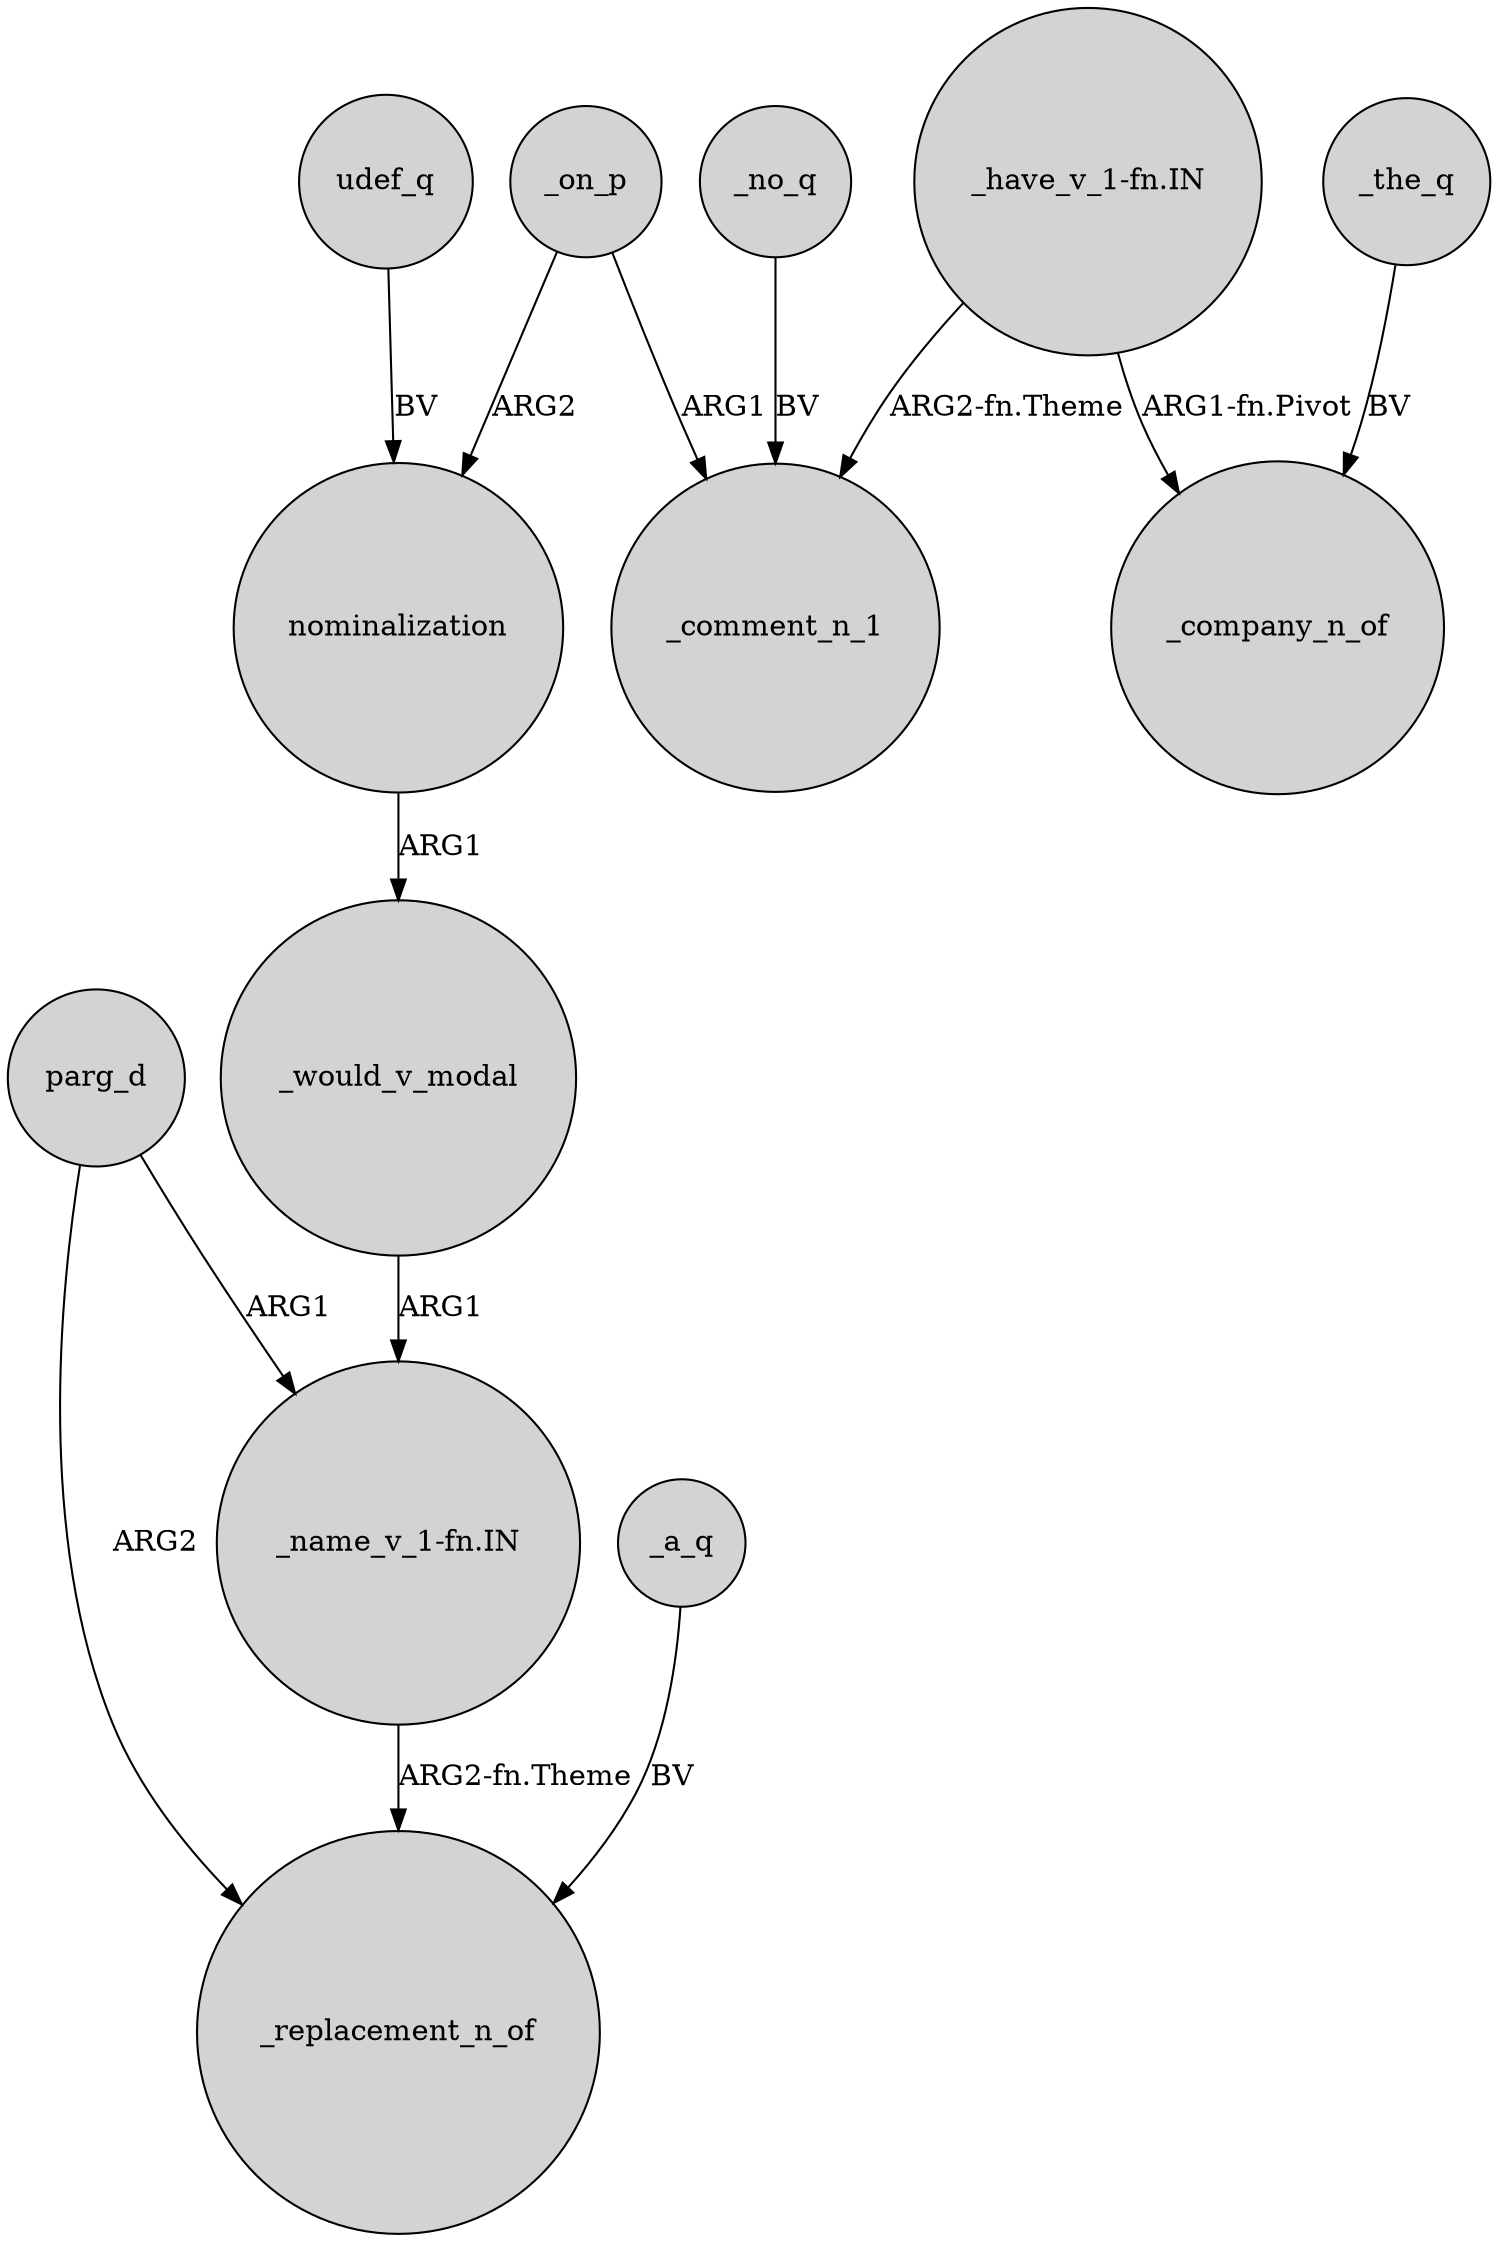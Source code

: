 digraph {
	node [shape=circle style=filled]
	_no_q -> _comment_n_1 [label=BV]
	_on_p -> _comment_n_1 [label=ARG1]
	parg_d -> _replacement_n_of [label=ARG2]
	parg_d -> "_name_v_1-fn.IN" [label=ARG1]
	"_have_v_1-fn.IN" -> _comment_n_1 [label="ARG2-fn.Theme"]
	_would_v_modal -> "_name_v_1-fn.IN" [label=ARG1]
	"_have_v_1-fn.IN" -> _company_n_of [label="ARG1-fn.Pivot"]
	udef_q -> nominalization [label=BV]
	nominalization -> _would_v_modal [label=ARG1]
	_the_q -> _company_n_of [label=BV]
	_a_q -> _replacement_n_of [label=BV]
	_on_p -> nominalization [label=ARG2]
	"_name_v_1-fn.IN" -> _replacement_n_of [label="ARG2-fn.Theme"]
}
